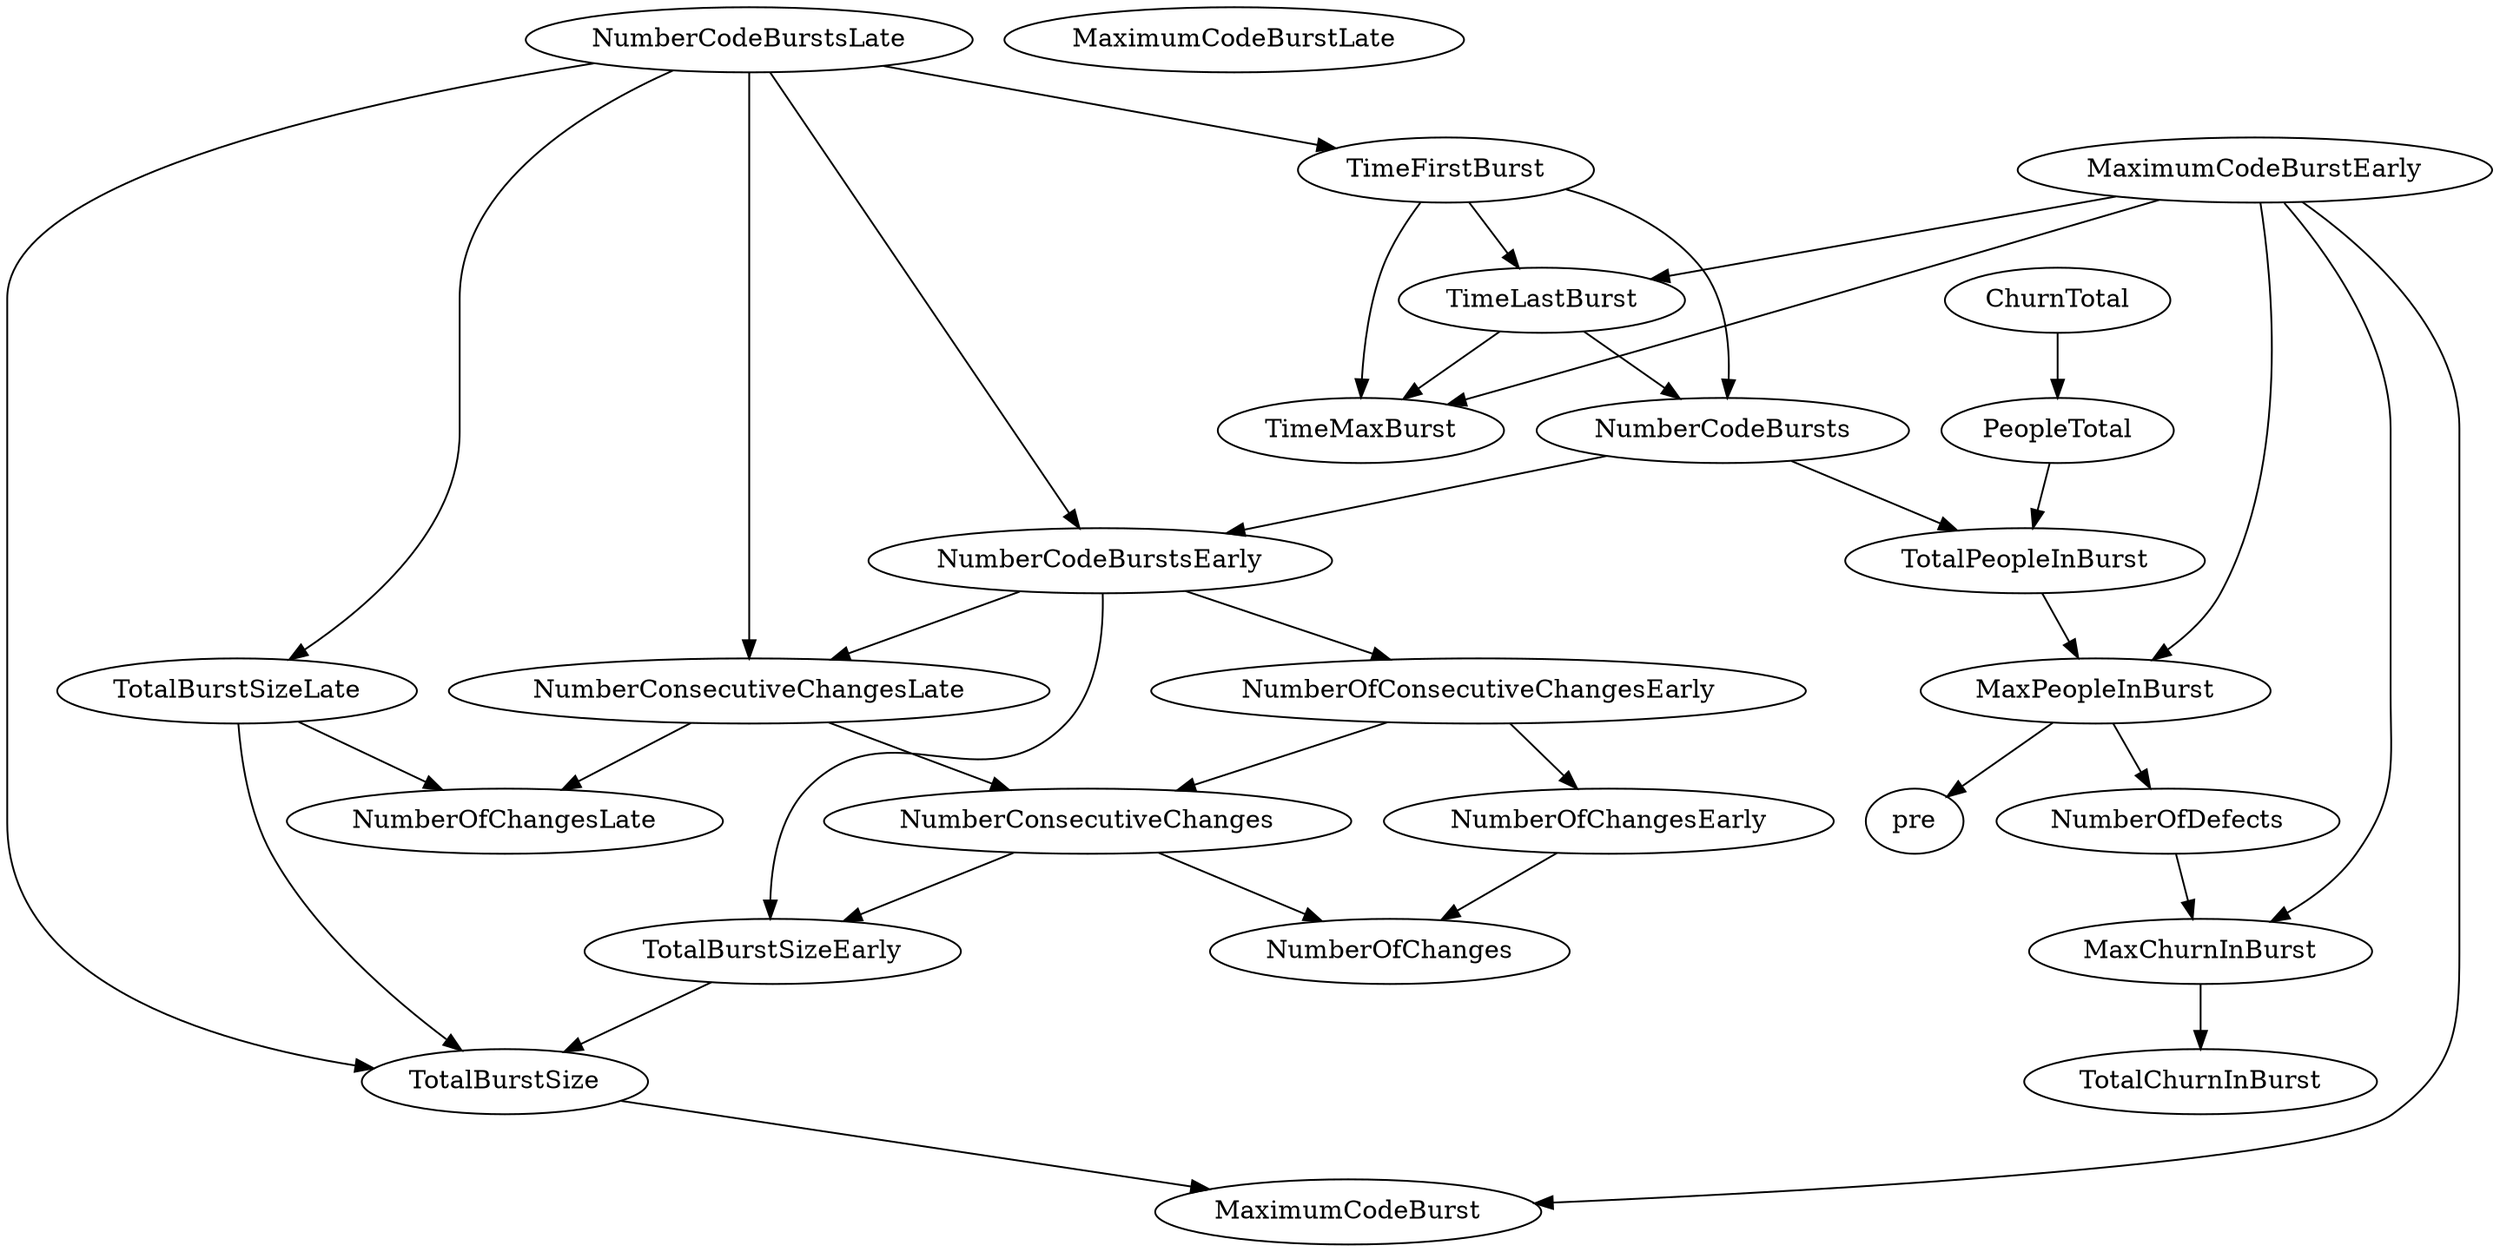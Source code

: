 digraph {
   TotalPeopleInBurst;
   MaximumCodeBurstLate;
   NumberOfChanges;
   MaxPeopleInBurst;
   TotalBurstSizeLate;
   NumberCodeBurstsLate;
   NumberOfChangesLate;
   NumberOfChangesEarly;
   MaxChurnInBurst;
   MaximumCodeBurstEarly;
   NumberCodeBurstsEarly;
   TimeFirstBurst;
   TotalChurnInBurst;
   ChurnTotal;
   MaximumCodeBurst;
   NumberOfConsecutiveChangesEarly;
   NumberConsecutiveChangesLate;
   TotalBurstSizeEarly;
   TotalBurstSize;
   TimeMaxBurst;
   NumberConsecutiveChanges;
   TimeLastBurst;
   NumberCodeBursts;
   PeopleTotal;
   pre;
   NumberOfDefects;
   TotalPeopleInBurst -> MaxPeopleInBurst;
   MaxPeopleInBurst -> pre;
   MaxPeopleInBurst -> NumberOfDefects;
   TotalBurstSizeLate -> NumberOfChangesLate;
   TotalBurstSizeLate -> TotalBurstSize;
   NumberCodeBurstsLate -> TotalBurstSizeLate;
   NumberCodeBurstsLate -> NumberCodeBurstsEarly;
   NumberCodeBurstsLate -> TimeFirstBurst;
   NumberCodeBurstsLate -> NumberConsecutiveChangesLate;
   NumberCodeBurstsLate -> TotalBurstSize;
   NumberOfChangesEarly -> NumberOfChanges;
   MaxChurnInBurst -> TotalChurnInBurst;
   MaximumCodeBurstEarly -> MaxPeopleInBurst;
   MaximumCodeBurstEarly -> MaxChurnInBurst;
   MaximumCodeBurstEarly -> MaximumCodeBurst;
   MaximumCodeBurstEarly -> TimeMaxBurst;
   MaximumCodeBurstEarly -> TimeLastBurst;
   NumberCodeBurstsEarly -> NumberOfConsecutiveChangesEarly;
   NumberCodeBurstsEarly -> NumberConsecutiveChangesLate;
   NumberCodeBurstsEarly -> TotalBurstSizeEarly;
   TimeFirstBurst -> TimeMaxBurst;
   TimeFirstBurst -> TimeLastBurst;
   TimeFirstBurst -> NumberCodeBursts;
   ChurnTotal -> PeopleTotal;
   NumberOfConsecutiveChangesEarly -> NumberOfChangesEarly;
   NumberOfConsecutiveChangesEarly -> NumberConsecutiveChanges;
   NumberConsecutiveChangesLate -> NumberOfChangesLate;
   NumberConsecutiveChangesLate -> NumberConsecutiveChanges;
   TotalBurstSizeEarly -> TotalBurstSize;
   TotalBurstSize -> MaximumCodeBurst;
   NumberConsecutiveChanges -> NumberOfChanges;
   NumberConsecutiveChanges -> TotalBurstSizeEarly;
   TimeLastBurst -> TimeMaxBurst;
   TimeLastBurst -> NumberCodeBursts;
   NumberCodeBursts -> TotalPeopleInBurst;
   NumberCodeBursts -> NumberCodeBurstsEarly;
   PeopleTotal -> TotalPeopleInBurst;
   NumberOfDefects -> MaxChurnInBurst;
}
